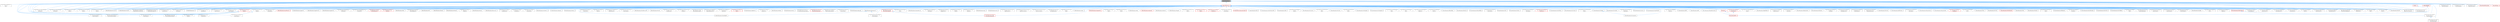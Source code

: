 digraph "MaterialValueType.h"
{
 // INTERACTIVE_SVG=YES
 // LATEX_PDF_SIZE
  bgcolor="transparent";
  edge [fontname=Helvetica,fontsize=10,labelfontname=Helvetica,labelfontsize=10];
  node [fontname=Helvetica,fontsize=10,shape=box,height=0.2,width=0.4];
  Node1 [id="Node000001",label="MaterialValueType.h",height=0.2,width=0.4,color="gray40", fillcolor="grey60", style="filled", fontcolor="black",tooltip=" "];
  Node1 -> Node2 [id="edge1_Node000001_Node000002",dir="back",color="steelblue1",style="solid",tooltip=" "];
  Node2 [id="Node000002",label="MaterialAttributeDefinition\lMap.h",height=0.2,width=0.4,color="grey40", fillcolor="white", style="filled",URL="$d9/d0d/MaterialAttributeDefinitionMap_8h.html",tooltip=" "];
  Node1 -> Node3 [id="edge2_Node000001_Node000003",dir="back",color="steelblue1",style="solid",tooltip=" "];
  Node3 [id="Node000003",label="MaterialExpression.h",height=0.2,width=0.4,color="red", fillcolor="#FFF0F0", style="filled",URL="$df/de6/MaterialExpression_8h.html",tooltip=" "];
  Node3 -> Node4 [id="edge3_Node000003_Node000004",dir="back",color="steelblue1",style="solid",tooltip=" "];
  Node4 [id="Node000004",label="EngineSharedPCH.h",height=0.2,width=0.4,color="red", fillcolor="#FFF0F0", style="filled",URL="$dc/dbb/EngineSharedPCH_8h.html",tooltip=" "];
  Node3 -> Node6 [id="edge4_Node000003_Node000006",dir="back",color="steelblue1",style="solid",tooltip=" "];
  Node6 [id="Node000006",label="Material.h",height=0.2,width=0.4,color="red", fillcolor="#FFF0F0", style="filled",URL="$df/d12/Material_8h.html",tooltip=" "];
  Node6 -> Node4 [id="edge5_Node000006_Node000004",dir="back",color="steelblue1",style="solid",tooltip=" "];
  Node3 -> Node47 [id="edge6_Node000003_Node000047",dir="back",color="steelblue1",style="solid",tooltip=" "];
  Node47 [id="Node000047",label="MaterialEditorInstanceConstant.h",height=0.2,width=0.4,color="red", fillcolor="#FFF0F0", style="filled",URL="$d8/d4b/MaterialEditorInstanceConstant_8h.html",tooltip=" "];
  Node3 -> Node49 [id="edge7_Node000003_Node000049",dir="back",color="steelblue1",style="solid",tooltip=" "];
  Node49 [id="Node000049",label="MaterialExpressionAbs.h",height=0.2,width=0.4,color="grey40", fillcolor="white", style="filled",URL="$d8/d80/MaterialExpressionAbs_8h.html",tooltip=" "];
  Node3 -> Node50 [id="edge8_Node000003_Node000050",dir="back",color="steelblue1",style="solid",tooltip=" "];
  Node50 [id="Node000050",label="MaterialExpressionActorPositionWS.h",height=0.2,width=0.4,color="grey40", fillcolor="white", style="filled",URL="$dd/d0b/MaterialExpressionActorPositionWS_8h.html",tooltip=" "];
  Node3 -> Node51 [id="edge9_Node000003_Node000051",dir="back",color="steelblue1",style="solid",tooltip=" "];
  Node51 [id="Node000051",label="MaterialExpressionAdd.h",height=0.2,width=0.4,color="grey40", fillcolor="white", style="filled",URL="$d3/d10/MaterialExpressionAdd_8h.html",tooltip=" "];
  Node3 -> Node52 [id="edge10_Node000003_Node000052",dir="back",color="steelblue1",style="solid",tooltip=" "];
  Node52 [id="Node000052",label="MaterialExpressionAppend\lVector.h",height=0.2,width=0.4,color="grey40", fillcolor="white", style="filled",URL="$de/d90/MaterialExpressionAppendVector_8h.html",tooltip=" "];
  Node3 -> Node53 [id="edge11_Node000003_Node000053",dir="back",color="steelblue1",style="solid",tooltip=" "];
  Node53 [id="Node000053",label="MaterialExpressionArccosine.h",height=0.2,width=0.4,color="grey40", fillcolor="white", style="filled",URL="$d5/ddd/MaterialExpressionArccosine_8h.html",tooltip=" "];
  Node3 -> Node54 [id="edge12_Node000003_Node000054",dir="back",color="steelblue1",style="solid",tooltip=" "];
  Node54 [id="Node000054",label="MaterialExpressionArccosine\lFast.h",height=0.2,width=0.4,color="grey40", fillcolor="white", style="filled",URL="$d2/d19/MaterialExpressionArccosineFast_8h.html",tooltip=" "];
  Node3 -> Node55 [id="edge13_Node000003_Node000055",dir="back",color="steelblue1",style="solid",tooltip=" "];
  Node55 [id="Node000055",label="MaterialExpressionArcsine.h",height=0.2,width=0.4,color="grey40", fillcolor="white", style="filled",URL="$dd/d5d/MaterialExpressionArcsine_8h.html",tooltip=" "];
  Node3 -> Node56 [id="edge14_Node000003_Node000056",dir="back",color="steelblue1",style="solid",tooltip=" "];
  Node56 [id="Node000056",label="MaterialExpressionArcsine\lFast.h",height=0.2,width=0.4,color="grey40", fillcolor="white", style="filled",URL="$d5/d50/MaterialExpressionArcsineFast_8h.html",tooltip=" "];
  Node3 -> Node57 [id="edge15_Node000003_Node000057",dir="back",color="steelblue1",style="solid",tooltip=" "];
  Node57 [id="Node000057",label="MaterialExpressionArctangent.h",height=0.2,width=0.4,color="grey40", fillcolor="white", style="filled",URL="$d7/d6f/MaterialExpressionArctangent_8h.html",tooltip=" "];
  Node3 -> Node58 [id="edge16_Node000003_Node000058",dir="back",color="steelblue1",style="solid",tooltip=" "];
  Node58 [id="Node000058",label="MaterialExpressionArctangent2.h",height=0.2,width=0.4,color="grey40", fillcolor="white", style="filled",URL="$df/da1/MaterialExpressionArctangent2_8h.html",tooltip=" "];
  Node3 -> Node59 [id="edge17_Node000003_Node000059",dir="back",color="steelblue1",style="solid",tooltip=" "];
  Node59 [id="Node000059",label="MaterialExpressionArctangent2\lFast.h",height=0.2,width=0.4,color="grey40", fillcolor="white", style="filled",URL="$d0/d42/MaterialExpressionArctangent2Fast_8h.html",tooltip=" "];
  Node3 -> Node60 [id="edge18_Node000003_Node000060",dir="back",color="steelblue1",style="solid",tooltip=" "];
  Node60 [id="Node000060",label="MaterialExpressionArctangent\lFast.h",height=0.2,width=0.4,color="grey40", fillcolor="white", style="filled",URL="$d2/d6f/MaterialExpressionArctangentFast_8h.html",tooltip=" "];
  Node3 -> Node61 [id="edge19_Node000003_Node000061",dir="back",color="steelblue1",style="solid",tooltip=" "];
  Node61 [id="Node000061",label="MaterialExpressionAtmospheric\lFogColor.h",height=0.2,width=0.4,color="grey40", fillcolor="white", style="filled",URL="$d3/da6/MaterialExpressionAtmosphericFogColor_8h.html",tooltip=" "];
  Node3 -> Node62 [id="edge20_Node000003_Node000062",dir="back",color="steelblue1",style="solid",tooltip=" "];
  Node62 [id="Node000062",label="MaterialExpressionBindless\lSwitch.h",height=0.2,width=0.4,color="grey40", fillcolor="white", style="filled",URL="$df/d26/MaterialExpressionBindlessSwitch_8h.html",tooltip=" "];
  Node3 -> Node63 [id="edge21_Node000003_Node000063",dir="back",color="steelblue1",style="solid",tooltip=" "];
  Node63 [id="Node000063",label="MaterialExpressionBlackBody.h",height=0.2,width=0.4,color="grey40", fillcolor="white", style="filled",URL="$d4/d5b/MaterialExpressionBlackBody_8h.html",tooltip=" "];
  Node3 -> Node64 [id="edge22_Node000003_Node000064",dir="back",color="steelblue1",style="solid",tooltip=" "];
  Node64 [id="Node000064",label="MaterialExpressionBlendMaterial\lAttributes.h",height=0.2,width=0.4,color="grey40", fillcolor="white", style="filled",URL="$de/d23/MaterialExpressionBlendMaterialAttributes_8h.html",tooltip=" "];
  Node3 -> Node65 [id="edge23_Node000003_Node000065",dir="back",color="steelblue1",style="solid",tooltip=" "];
  Node65 [id="Node000065",label="MaterialExpressionBounds.h",height=0.2,width=0.4,color="grey40", fillcolor="white", style="filled",URL="$da/d4d/MaterialExpressionBounds_8h.html",tooltip=" "];
  Node3 -> Node66 [id="edge24_Node000003_Node000066",dir="back",color="steelblue1",style="solid",tooltip=" "];
  Node66 [id="Node000066",label="MaterialExpressionBreakMaterial\lAttributes.h",height=0.2,width=0.4,color="grey40", fillcolor="white", style="filled",URL="$dd/d80/MaterialExpressionBreakMaterialAttributes_8h.html",tooltip=" "];
  Node3 -> Node67 [id="edge25_Node000003_Node000067",dir="back",color="steelblue1",style="solid",tooltip=" "];
  Node67 [id="Node000067",label="MaterialExpressionBumpOffset.h",height=0.2,width=0.4,color="grey40", fillcolor="white", style="filled",URL="$db/df8/MaterialExpressionBumpOffset_8h.html",tooltip=" "];
  Node3 -> Node68 [id="edge26_Node000003_Node000068",dir="back",color="steelblue1",style="solid",tooltip=" "];
  Node68 [id="Node000068",label="MaterialExpressionCamera\lPositionWS.h",height=0.2,width=0.4,color="grey40", fillcolor="white", style="filled",URL="$dc/d64/MaterialExpressionCameraPositionWS_8h.html",tooltip=" "];
  Node3 -> Node69 [id="edge27_Node000003_Node000069",dir="back",color="steelblue1",style="solid",tooltip=" "];
  Node69 [id="Node000069",label="MaterialExpressionCeil.h",height=0.2,width=0.4,color="grey40", fillcolor="white", style="filled",URL="$df/d52/MaterialExpressionCeil_8h.html",tooltip=" "];
  Node3 -> Node70 [id="edge28_Node000003_Node000070",dir="back",color="steelblue1",style="solid",tooltip=" "];
  Node70 [id="Node000070",label="MaterialExpressionClamp.h",height=0.2,width=0.4,color="grey40", fillcolor="white", style="filled",URL="$d7/d14/MaterialExpressionClamp_8h.html",tooltip=" "];
  Node3 -> Node71 [id="edge29_Node000003_Node000071",dir="back",color="steelblue1",style="solid",tooltip=" "];
  Node71 [id="Node000071",label="MaterialExpressionCollection\lParameter.h",height=0.2,width=0.4,color="grey40", fillcolor="white", style="filled",URL="$dd/dd4/MaterialExpressionCollectionParameter_8h.html",tooltip=" "];
  Node3 -> Node72 [id="edge30_Node000003_Node000072",dir="back",color="steelblue1",style="solid",tooltip=" "];
  Node72 [id="Node000072",label="MaterialExpressionCollection\lTransform.h",height=0.2,width=0.4,color="red", fillcolor="#FFF0F0", style="filled",URL="$d9/d3b/MaterialExpressionCollectionTransform_8h.html",tooltip=" "];
  Node3 -> Node74 [id="edge31_Node000003_Node000074",dir="back",color="steelblue1",style="solid",tooltip=" "];
  Node74 [id="Node000074",label="MaterialExpressionColorRamp.h",height=0.2,width=0.4,color="grey40", fillcolor="white", style="filled",URL="$d6/d5a/MaterialExpressionColorRamp_8h.html",tooltip=" "];
  Node3 -> Node75 [id="edge32_Node000003_Node000075",dir="back",color="steelblue1",style="solid",tooltip=" "];
  Node75 [id="Node000075",label="MaterialExpressionComment.h",height=0.2,width=0.4,color="grey40", fillcolor="white", style="filled",URL="$dc/d55/MaterialExpressionComment_8h.html",tooltip=" "];
  Node3 -> Node76 [id="edge33_Node000003_Node000076",dir="back",color="steelblue1",style="solid",tooltip=" "];
  Node76 [id="Node000076",label="MaterialExpressionComponent\lMask.h",height=0.2,width=0.4,color="grey40", fillcolor="white", style="filled",URL="$d6/d2a/MaterialExpressionComponentMask_8h.html",tooltip=" "];
  Node3 -> Node77 [id="edge34_Node000003_Node000077",dir="back",color="steelblue1",style="solid",tooltip=" "];
  Node77 [id="Node000077",label="MaterialExpressionComposite.h",height=0.2,width=0.4,color="grey40", fillcolor="white", style="filled",URL="$da/d01/MaterialExpressionComposite_8h.html",tooltip=" "];
  Node3 -> Node78 [id="edge35_Node000003_Node000078",dir="back",color="steelblue1",style="solid",tooltip=" "];
  Node78 [id="Node000078",label="MaterialExpressionConstant.h",height=0.2,width=0.4,color="grey40", fillcolor="white", style="filled",URL="$da/d22/MaterialExpressionConstant_8h.html",tooltip=" "];
  Node3 -> Node79 [id="edge36_Node000003_Node000079",dir="back",color="steelblue1",style="solid",tooltip=" "];
  Node79 [id="Node000079",label="MaterialExpressionConstant2\lVector.h",height=0.2,width=0.4,color="grey40", fillcolor="white", style="filled",URL="$d5/d22/MaterialExpressionConstant2Vector_8h.html",tooltip=" "];
  Node3 -> Node80 [id="edge37_Node000003_Node000080",dir="back",color="steelblue1",style="solid",tooltip=" "];
  Node80 [id="Node000080",label="MaterialExpressionConstant3\lVector.h",height=0.2,width=0.4,color="grey40", fillcolor="white", style="filled",URL="$dd/db7/MaterialExpressionConstant3Vector_8h.html",tooltip=" "];
  Node3 -> Node81 [id="edge38_Node000003_Node000081",dir="back",color="steelblue1",style="solid",tooltip=" "];
  Node81 [id="Node000081",label="MaterialExpressionConstant4\lVector.h",height=0.2,width=0.4,color="grey40", fillcolor="white", style="filled",URL="$d7/df1/MaterialExpressionConstant4Vector_8h.html",tooltip=" "];
  Node3 -> Node82 [id="edge39_Node000003_Node000082",dir="back",color="steelblue1",style="solid",tooltip=" "];
  Node82 [id="Node000082",label="MaterialExpressionConstant\lBiasScale.h",height=0.2,width=0.4,color="grey40", fillcolor="white", style="filled",URL="$da/dca/MaterialExpressionConstantBiasScale_8h.html",tooltip=" "];
  Node3 -> Node83 [id="edge40_Node000003_Node000083",dir="back",color="steelblue1",style="solid",tooltip=" "];
  Node83 [id="Node000083",label="MaterialExpressionConvert.h",height=0.2,width=0.4,color="grey40", fillcolor="white", style="filled",URL="$d9/dc6/MaterialExpressionConvert_8h.html",tooltip=" "];
  Node3 -> Node84 [id="edge41_Node000003_Node000084",dir="back",color="steelblue1",style="solid",tooltip=" "];
  Node84 [id="Node000084",label="MaterialExpressionCosine.h",height=0.2,width=0.4,color="grey40", fillcolor="white", style="filled",URL="$dc/d9a/MaterialExpressionCosine_8h.html",tooltip=" "];
  Node3 -> Node85 [id="edge42_Node000003_Node000085",dir="back",color="steelblue1",style="solid",tooltip=" "];
  Node85 [id="Node000085",label="MaterialExpressionCrossProduct.h",height=0.2,width=0.4,color="grey40", fillcolor="white", style="filled",URL="$d8/df1/MaterialExpressionCrossProduct_8h.html",tooltip=" "];
  Node3 -> Node86 [id="edge43_Node000003_Node000086",dir="back",color="steelblue1",style="solid",tooltip=" "];
  Node86 [id="Node000086",label="MaterialExpressionCustom.h",height=0.2,width=0.4,color="grey40", fillcolor="white", style="filled",URL="$df/d2d/MaterialExpressionCustom_8h.html",tooltip=" "];
  Node3 -> Node87 [id="edge44_Node000003_Node000087",dir="back",color="steelblue1",style="solid",tooltip=" "];
  Node87 [id="Node000087",label="MaterialExpressionCustom\lOutput.h",height=0.2,width=0.4,color="red", fillcolor="#FFF0F0", style="filled",URL="$d5/df4/MaterialExpressionCustomOutput_8h.html",tooltip=" "];
  Node87 -> Node89 [id="edge45_Node000087_Node000089",dir="back",color="steelblue1",style="solid",tooltip=" "];
  Node89 [id="Node000089",label="MaterialExpressionBentNormal\lCustomOutput.h",height=0.2,width=0.4,color="grey40", fillcolor="white", style="filled",URL="$df/d1f/MaterialExpressionBentNormalCustomOutput_8h.html",tooltip=" "];
  Node87 -> Node90 [id="edge46_Node000087_Node000090",dir="back",color="steelblue1",style="solid",tooltip=" "];
  Node90 [id="Node000090",label="MaterialExpressionClearCoat\lNormalCustomOutput.h",height=0.2,width=0.4,color="grey40", fillcolor="white", style="filled",URL="$d6/d86/MaterialExpressionClearCoatNormalCustomOutput_8h.html",tooltip=" "];
  Node87 -> Node92 [id="edge47_Node000087_Node000092",dir="back",color="steelblue1",style="solid",tooltip=" "];
  Node92 [id="Node000092",label="MaterialExpressionLandscape\lGrassOutput.h",height=0.2,width=0.4,color="grey40", fillcolor="white", style="filled",URL="$d5/d31/MaterialExpressionLandscapeGrassOutput_8h.html",tooltip=" "];
  Node87 -> Node93 [id="edge48_Node000087_Node000093",dir="back",color="steelblue1",style="solid",tooltip=" "];
  Node93 [id="Node000093",label="MaterialExpressionLandscape\lPhysicalMaterialOutput.h",height=0.2,width=0.4,color="grey40", fillcolor="white", style="filled",URL="$d6/de1/MaterialExpressionLandscapePhysicalMaterialOutput_8h.html",tooltip=" "];
  Node87 -> Node99 [id="edge49_Node000087_Node000099",dir="back",color="steelblue1",style="solid",tooltip=" "];
  Node99 [id="Node000099",label="MaterialExpressionTangent\lOutput.h",height=0.2,width=0.4,color="grey40", fillcolor="white", style="filled",URL="$d2/d73/MaterialExpressionTangentOutput_8h.html",tooltip=" "];
  Node87 -> Node101 [id="edge50_Node000087_Node000101",dir="back",color="steelblue1",style="solid",tooltip=" "];
  Node101 [id="Node000101",label="MaterialExpressionVertex\lInterpolator.h",height=0.2,width=0.4,color="grey40", fillcolor="white", style="filled",URL="$d4/dde/MaterialExpressionVertexInterpolator_8h.html",tooltip=" "];
  Node3 -> Node103 [id="edge51_Node000003_Node000103",dir="back",color="steelblue1",style="solid",tooltip=" "];
  Node103 [id="Node000103",label="MaterialExpressionDBuffer\lTexture.h",height=0.2,width=0.4,color="grey40", fillcolor="white", style="filled",URL="$df/dba/MaterialExpressionDBufferTexture_8h.html",tooltip=" "];
  Node3 -> Node104 [id="edge52_Node000003_Node000104",dir="back",color="steelblue1",style="solid",tooltip=" "];
  Node104 [id="Node000104",label="MaterialExpressionDDX.h",height=0.2,width=0.4,color="grey40", fillcolor="white", style="filled",URL="$d8/d09/MaterialExpressionDDX_8h.html",tooltip=" "];
  Node3 -> Node105 [id="edge53_Node000003_Node000105",dir="back",color="steelblue1",style="solid",tooltip=" "];
  Node105 [id="Node000105",label="MaterialExpressionDDY.h",height=0.2,width=0.4,color="grey40", fillcolor="white", style="filled",URL="$d5/de9/MaterialExpressionDDY_8h.html",tooltip=" "];
  Node3 -> Node106 [id="edge54_Node000003_Node000106",dir="back",color="steelblue1",style="solid",tooltip=" "];
  Node106 [id="Node000106",label="MaterialExpressionDataDriven\lShaderPlatformInfoSwitch.h",height=0.2,width=0.4,color="grey40", fillcolor="white", style="filled",URL="$dd/d74/MaterialExpressionDataDrivenShaderPlatformInfoSwitch_8h.html",tooltip=" "];
  Node3 -> Node107 [id="edge55_Node000003_Node000107",dir="back",color="steelblue1",style="solid",tooltip=" "];
  Node107 [id="Node000107",label="MaterialExpressionDecalDerivative.h",height=0.2,width=0.4,color="grey40", fillcolor="white", style="filled",URL="$d4/d73/MaterialExpressionDecalDerivative_8h.html",tooltip=" "];
  Node3 -> Node108 [id="edge56_Node000003_Node000108",dir="back",color="steelblue1",style="solid",tooltip=" "];
  Node108 [id="Node000108",label="MaterialExpressionDecalMipmap\lLevel.h",height=0.2,width=0.4,color="grey40", fillcolor="white", style="filled",URL="$d7/d88/MaterialExpressionDecalMipmapLevel_8h.html",tooltip=" "];
  Node3 -> Node109 [id="edge57_Node000003_Node000109",dir="back",color="steelblue1",style="solid",tooltip=" "];
  Node109 [id="Node000109",label="MaterialExpressionDepthFade.h",height=0.2,width=0.4,color="grey40", fillcolor="white", style="filled",URL="$db/d1d/MaterialExpressionDepthFade_8h.html",tooltip=" "];
  Node3 -> Node110 [id="edge58_Node000003_Node000110",dir="back",color="steelblue1",style="solid",tooltip=" "];
  Node110 [id="Node000110",label="MaterialExpressionDepthOf\lFieldFunction.h",height=0.2,width=0.4,color="grey40", fillcolor="white", style="filled",URL="$d9/dda/MaterialExpressionDepthOfFieldFunction_8h.html",tooltip=" "];
  Node3 -> Node111 [id="edge59_Node000003_Node000111",dir="back",color="steelblue1",style="solid",tooltip=" "];
  Node111 [id="Node000111",label="MaterialExpressionDerive\lNormalZ.h",height=0.2,width=0.4,color="grey40", fillcolor="white", style="filled",URL="$d9/dae/MaterialExpressionDeriveNormalZ_8h.html",tooltip=" "];
  Node3 -> Node112 [id="edge60_Node000003_Node000112",dir="back",color="steelblue1",style="solid",tooltip=" "];
  Node112 [id="Node000112",label="MaterialExpressionDesaturation.h",height=0.2,width=0.4,color="grey40", fillcolor="white", style="filled",URL="$d8/d2a/MaterialExpressionDesaturation_8h.html",tooltip=" "];
  Node3 -> Node113 [id="edge61_Node000003_Node000113",dir="back",color="steelblue1",style="solid",tooltip=" "];
  Node113 [id="Node000113",label="MaterialExpressionDistance.h",height=0.2,width=0.4,color="grey40", fillcolor="white", style="filled",URL="$d6/d9a/MaterialExpressionDistance_8h.html",tooltip=" "];
  Node3 -> Node114 [id="edge62_Node000003_Node000114",dir="back",color="steelblue1",style="solid",tooltip=" "];
  Node114 [id="Node000114",label="MaterialExpressionDistance\lCullFade.h",height=0.2,width=0.4,color="grey40", fillcolor="white", style="filled",URL="$df/d5c/MaterialExpressionDistanceCullFade_8h.html",tooltip=" "];
  Node3 -> Node115 [id="edge63_Node000003_Node000115",dir="back",color="steelblue1",style="solid",tooltip=" "];
  Node115 [id="Node000115",label="MaterialExpressionDistance\lFieldApproxAO.h",height=0.2,width=0.4,color="grey40", fillcolor="white", style="filled",URL="$dd/d03/MaterialExpressionDistanceFieldApproxAO_8h.html",tooltip=" "];
  Node3 -> Node116 [id="edge64_Node000003_Node000116",dir="back",color="steelblue1",style="solid",tooltip=" "];
  Node116 [id="Node000116",label="MaterialExpressionDistance\lFieldGradient.h",height=0.2,width=0.4,color="grey40", fillcolor="white", style="filled",URL="$d8/dd1/MaterialExpressionDistanceFieldGradient_8h.html",tooltip=" "];
  Node3 -> Node117 [id="edge65_Node000003_Node000117",dir="back",color="steelblue1",style="solid",tooltip=" "];
  Node117 [id="Node000117",label="MaterialExpressionDistance\lFieldsRenderingSwitch.h",height=0.2,width=0.4,color="grey40", fillcolor="white", style="filled",URL="$d3/da2/MaterialExpressionDistanceFieldsRenderingSwitch_8h.html",tooltip=" "];
  Node3 -> Node118 [id="edge66_Node000003_Node000118",dir="back",color="steelblue1",style="solid",tooltip=" "];
  Node118 [id="Node000118",label="MaterialExpressionDistance\lToNearestSurface.h",height=0.2,width=0.4,color="grey40", fillcolor="white", style="filled",URL="$d8/dc0/MaterialExpressionDistanceToNearestSurface_8h.html",tooltip=" "];
  Node3 -> Node119 [id="edge67_Node000003_Node000119",dir="back",color="steelblue1",style="solid",tooltip=" "];
  Node119 [id="Node000119",label="MaterialExpressionDivide.h",height=0.2,width=0.4,color="grey40", fillcolor="white", style="filled",URL="$d5/d34/MaterialExpressionDivide_8h.html",tooltip=" "];
  Node3 -> Node120 [id="edge68_Node000003_Node000120",dir="back",color="steelblue1",style="solid",tooltip=" "];
  Node120 [id="Node000120",label="MaterialExpressionDotProduct.h",height=0.2,width=0.4,color="grey40", fillcolor="white", style="filled",URL="$df/d09/MaterialExpressionDotProduct_8h.html",tooltip=" "];
  Node3 -> Node121 [id="edge69_Node000003_Node000121",dir="back",color="steelblue1",style="solid",tooltip=" "];
  Node121 [id="Node000121",label="MaterialExpressionDynamic\lParameter.h",height=0.2,width=0.4,color="grey40", fillcolor="white", style="filled",URL="$dd/d63/MaterialExpressionDynamicParameter_8h.html",tooltip=" "];
  Node3 -> Node122 [id="edge70_Node000003_Node000122",dir="back",color="steelblue1",style="solid",tooltip=" "];
  Node122 [id="Node000122",label="MaterialExpressionExponential.h",height=0.2,width=0.4,color="grey40", fillcolor="white", style="filled",URL="$dd/d4f/MaterialExpressionExponential_8h.html",tooltip=" "];
  Node3 -> Node123 [id="edge71_Node000003_Node000123",dir="back",color="steelblue1",style="solid",tooltip=" "];
  Node123 [id="Node000123",label="MaterialExpressionExponential2.h",height=0.2,width=0.4,color="grey40", fillcolor="white", style="filled",URL="$dd/dac/MaterialExpressionExponential2_8h.html",tooltip=" "];
  Node3 -> Node124 [id="edge72_Node000003_Node000124",dir="back",color="steelblue1",style="solid",tooltip=" "];
  Node124 [id="Node000124",label="MaterialExpressionExternal\lCodeBase.h",height=0.2,width=0.4,color="red", fillcolor="#FFF0F0", style="filled",URL="$d9/dbb/MaterialExpressionExternalCodeBase_8h.html",tooltip=" "];
  Node3 -> Node164 [id="edge73_Node000003_Node000164",dir="back",color="steelblue1",style="solid",tooltip=" "];
  Node164 [id="Node000164",label="MaterialExpressionFeature\lLevelSwitch.h",height=0.2,width=0.4,color="grey40", fillcolor="white", style="filled",URL="$d2/d06/MaterialExpressionFeatureLevelSwitch_8h.html",tooltip=" "];
  Node3 -> Node165 [id="edge74_Node000003_Node000165",dir="back",color="steelblue1",style="solid",tooltip=" "];
  Node165 [id="Node000165",label="MaterialExpressionFloatTo\lUInt.h",height=0.2,width=0.4,color="grey40", fillcolor="white", style="filled",URL="$dd/ddd/MaterialExpressionFloatToUInt_8h.html",tooltip=" "];
  Node3 -> Node166 [id="edge75_Node000003_Node000166",dir="back",color="steelblue1",style="solid",tooltip=" "];
  Node166 [id="Node000166",label="MaterialExpressionFloor.h",height=0.2,width=0.4,color="grey40", fillcolor="white", style="filled",URL="$d5/dea/MaterialExpressionFloor_8h.html",tooltip=" "];
  Node3 -> Node167 [id="edge76_Node000003_Node000167",dir="back",color="steelblue1",style="solid",tooltip=" "];
  Node167 [id="Node000167",label="MaterialExpressionFmod.h",height=0.2,width=0.4,color="grey40", fillcolor="white", style="filled",URL="$d9/d24/MaterialExpressionFmod_8h.html",tooltip=" "];
  Node3 -> Node168 [id="edge77_Node000003_Node000168",dir="back",color="steelblue1",style="solid",tooltip=" "];
  Node168 [id="Node000168",label="MaterialExpressionFontSample.h",height=0.2,width=0.4,color="red", fillcolor="#FFF0F0", style="filled",URL="$d5/d0e/MaterialExpressionFontSample_8h.html",tooltip=" "];
  Node3 -> Node170 [id="edge78_Node000003_Node000170",dir="back",color="steelblue1",style="solid",tooltip=" "];
  Node170 [id="Node000170",label="MaterialExpressionFrac.h",height=0.2,width=0.4,color="grey40", fillcolor="white", style="filled",URL="$d4/d56/MaterialExpressionFrac_8h.html",tooltip=" "];
  Node3 -> Node171 [id="edge79_Node000003_Node000171",dir="back",color="steelblue1",style="solid",tooltip=" "];
  Node171 [id="Node000171",label="MaterialExpressionFresnel.h",height=0.2,width=0.4,color="grey40", fillcolor="white", style="filled",URL="$dc/da8/MaterialExpressionFresnel_8h.html",tooltip=" "];
  Node3 -> Node172 [id="edge80_Node000003_Node000172",dir="back",color="steelblue1",style="solid",tooltip=" "];
  Node172 [id="Node000172",label="MaterialExpressionFunction\lInput.h",height=0.2,width=0.4,color="grey40", fillcolor="white", style="filled",URL="$d2/df9/MaterialExpressionFunctionInput_8h.html",tooltip=" "];
  Node3 -> Node173 [id="edge81_Node000003_Node000173",dir="back",color="steelblue1",style="solid",tooltip=" "];
  Node173 [id="Node000173",label="MaterialExpressionFunction\lOutput.h",height=0.2,width=0.4,color="grey40", fillcolor="white", style="filled",URL="$d5/dad/MaterialExpressionFunctionOutput_8h.html",tooltip=" "];
  Node173 -> Node174 [id="edge82_Node000173_Node000174",dir="back",color="steelblue1",style="solid",tooltip=" "];
  Node174 [id="Node000174",label="MaterialExpressionMaterial\lLayerOutput.h",height=0.2,width=0.4,color="grey40", fillcolor="white", style="filled",URL="$db/da4/MaterialExpressionMaterialLayerOutput_8h.html",tooltip=" "];
  Node3 -> Node175 [id="edge83_Node000003_Node000175",dir="back",color="steelblue1",style="solid",tooltip=" "];
  Node175 [id="Node000175",label="MaterialExpressionGIReplace.h",height=0.2,width=0.4,color="grey40", fillcolor="white", style="filled",URL="$d9/d2c/MaterialExpressionGIReplace_8h.html",tooltip=" "];
  Node3 -> Node176 [id="edge84_Node000003_Node000176",dir="back",color="steelblue1",style="solid",tooltip=" "];
  Node176 [id="Node000176",label="MaterialExpressionGeneric\lConstant.h",height=0.2,width=0.4,color="grey40", fillcolor="white", style="filled",URL="$d6/dae/MaterialExpressionGenericConstant_8h.html",tooltip=" "];
  Node3 -> Node177 [id="edge85_Node000003_Node000177",dir="back",color="steelblue1",style="solid",tooltip=" "];
  Node177 [id="Node000177",label="MaterialExpressionGetMaterial\lAttributes.h",height=0.2,width=0.4,color="grey40", fillcolor="white", style="filled",URL="$db/d31/MaterialExpressionGetMaterialAttributes_8h.html",tooltip=" "];
  Node3 -> Node178 [id="edge86_Node000003_Node000178",dir="back",color="steelblue1",style="solid",tooltip=" "];
  Node178 [id="Node000178",label="MaterialExpressionHairAttributes.h",height=0.2,width=0.4,color="grey40", fillcolor="white", style="filled",URL="$d7/dce/MaterialExpressionHairAttributes_8h.html",tooltip=" "];
  Node3 -> Node179 [id="edge87_Node000003_Node000179",dir="back",color="steelblue1",style="solid",tooltip=" "];
  Node179 [id="Node000179",label="MaterialExpressionHairColor.h",height=0.2,width=0.4,color="grey40", fillcolor="white", style="filled",URL="$db/d9f/MaterialExpressionHairColor_8h.html",tooltip=" "];
  Node3 -> Node180 [id="edge88_Node000003_Node000180",dir="back",color="steelblue1",style="solid",tooltip=" "];
  Node180 [id="Node000180",label="MaterialExpressionHsvToRgb.h",height=0.2,width=0.4,color="grey40", fillcolor="white", style="filled",URL="$dd/d96/MaterialExpressionHsvToRgb_8h.html",tooltip=" "];
  Node3 -> Node181 [id="edge89_Node000003_Node000181",dir="back",color="steelblue1",style="solid",tooltip=" "];
  Node181 [id="Node000181",label="MaterialExpressionIf.h",height=0.2,width=0.4,color="grey40", fillcolor="white", style="filled",URL="$d4/db3/MaterialExpressionIf_8h.html",tooltip=" "];
  Node3 -> Node182 [id="edge90_Node000003_Node000182",dir="back",color="steelblue1",style="solid",tooltip=" "];
  Node182 [id="Node000182",label="MaterialExpressionIfThen\lElse.h",height=0.2,width=0.4,color="grey40", fillcolor="white", style="filled",URL="$dd/d7c/MaterialExpressionIfThenElse_8h.html",tooltip=" "];
  Node3 -> Node183 [id="edge91_Node000003_Node000183",dir="back",color="steelblue1",style="solid",tooltip=" "];
  Node183 [id="Node000183",label="MaterialExpressionInverse\lLinearInterpolate.h",height=0.2,width=0.4,color="grey40", fillcolor="white", style="filled",URL="$d4/d88/MaterialExpressionInverseLinearInterpolate_8h.html",tooltip=" "];
  Node3 -> Node184 [id="edge92_Node000003_Node000184",dir="back",color="steelblue1",style="solid",tooltip=" "];
  Node184 [id="Node000184",label="MaterialExpressionLandscape\lLayerBlend.h",height=0.2,width=0.4,color="grey40", fillcolor="white", style="filled",URL="$d0/da6/MaterialExpressionLandscapeLayerBlend_8h.html",tooltip=" "];
  Node3 -> Node185 [id="edge93_Node000003_Node000185",dir="back",color="steelblue1",style="solid",tooltip=" "];
  Node185 [id="Node000185",label="MaterialExpressionLandscape\lLayerCoords.h",height=0.2,width=0.4,color="grey40", fillcolor="white", style="filled",URL="$de/d67/MaterialExpressionLandscapeLayerCoords_8h.html",tooltip=" "];
  Node3 -> Node186 [id="edge94_Node000003_Node000186",dir="back",color="steelblue1",style="solid",tooltip=" "];
  Node186 [id="Node000186",label="MaterialExpressionLandscape\lLayerSample.h",height=0.2,width=0.4,color="grey40", fillcolor="white", style="filled",URL="$dd/d19/MaterialExpressionLandscapeLayerSample_8h.html",tooltip=" "];
  Node3 -> Node187 [id="edge95_Node000003_Node000187",dir="back",color="steelblue1",style="solid",tooltip=" "];
  Node187 [id="Node000187",label="MaterialExpressionLandscape\lLayerSwitch.h",height=0.2,width=0.4,color="grey40", fillcolor="white", style="filled",URL="$d4/d29/MaterialExpressionLandscapeLayerSwitch_8h.html",tooltip=" "];
  Node3 -> Node188 [id="edge96_Node000003_Node000188",dir="back",color="steelblue1",style="solid",tooltip=" "];
  Node188 [id="Node000188",label="MaterialExpressionLandscape\lLayerWeight.h",height=0.2,width=0.4,color="grey40", fillcolor="white", style="filled",URL="$dd/d93/MaterialExpressionLandscapeLayerWeight_8h.html",tooltip=" "];
  Node3 -> Node189 [id="edge97_Node000003_Node000189",dir="back",color="steelblue1",style="solid",tooltip=" "];
  Node189 [id="Node000189",label="MaterialExpressionLandscape\lVisibilityMask.h",height=0.2,width=0.4,color="grey40", fillcolor="white", style="filled",URL="$d5/dec/MaterialExpressionLandscapeVisibilityMask_8h.html",tooltip=" "];
  Node3 -> Node190 [id="edge98_Node000003_Node000190",dir="back",color="steelblue1",style="solid",tooltip=" "];
  Node190 [id="Node000190",label="MaterialExpressionLength.h",height=0.2,width=0.4,color="grey40", fillcolor="white", style="filled",URL="$de/d6f/MaterialExpressionLength_8h.html",tooltip=" "];
  Node3 -> Node191 [id="edge99_Node000003_Node000191",dir="back",color="steelblue1",style="solid",tooltip=" "];
  Node191 [id="Node000191",label="MaterialExpressionLightmap\lUVs.h",height=0.2,width=0.4,color="grey40", fillcolor="white", style="filled",URL="$d0/de2/MaterialExpressionLightmapUVs_8h.html",tooltip=" "];
  Node3 -> Node192 [id="edge100_Node000003_Node000192",dir="back",color="steelblue1",style="solid",tooltip=" "];
  Node192 [id="Node000192",label="MaterialExpressionLightmass\lReplace.h",height=0.2,width=0.4,color="grey40", fillcolor="white", style="filled",URL="$d1/dd9/MaterialExpressionLightmassReplace_8h.html",tooltip=" "];
  Node3 -> Node193 [id="edge101_Node000003_Node000193",dir="back",color="steelblue1",style="solid",tooltip=" "];
  Node193 [id="Node000193",label="MaterialExpressionLinear\lInterpolate.h",height=0.2,width=0.4,color="grey40", fillcolor="white", style="filled",URL="$de/da2/MaterialExpressionLinearInterpolate_8h.html",tooltip=" "];
  Node3 -> Node194 [id="edge102_Node000003_Node000194",dir="back",color="steelblue1",style="solid",tooltip=" "];
  Node194 [id="Node000194",label="MaterialExpressionLocalPosition.h",height=0.2,width=0.4,color="red", fillcolor="#FFF0F0", style="filled",URL="$d2/d56/MaterialExpressionLocalPosition_8h.html",tooltip=" "];
  Node3 -> Node195 [id="edge103_Node000003_Node000195",dir="back",color="steelblue1",style="solid",tooltip=" "];
  Node195 [id="Node000195",label="MaterialExpressionLogarithm.h",height=0.2,width=0.4,color="grey40", fillcolor="white", style="filled",URL="$dd/d7f/MaterialExpressionLogarithm_8h.html",tooltip=" "];
  Node3 -> Node196 [id="edge104_Node000003_Node000196",dir="back",color="steelblue1",style="solid",tooltip=" "];
  Node196 [id="Node000196",label="MaterialExpressionLogarithm10.h",height=0.2,width=0.4,color="grey40", fillcolor="white", style="filled",URL="$dd/dcc/MaterialExpressionLogarithm10_8h.html",tooltip=" "];
  Node3 -> Node197 [id="edge105_Node000003_Node000197",dir="back",color="steelblue1",style="solid",tooltip=" "];
  Node197 [id="Node000197",label="MaterialExpressionLogarithm2.h",height=0.2,width=0.4,color="grey40", fillcolor="white", style="filled",URL="$d3/d9a/MaterialExpressionLogarithm2_8h.html",tooltip=" "];
  Node3 -> Node198 [id="edge106_Node000003_Node000198",dir="back",color="steelblue1",style="solid",tooltip=" "];
  Node198 [id="Node000198",label="MaterialExpressionMakeMaterial\lAttributes.h",height=0.2,width=0.4,color="grey40", fillcolor="white", style="filled",URL="$d4/d40/MaterialExpressionMakeMaterialAttributes_8h.html",tooltip=" "];
  Node3 -> Node199 [id="edge107_Node000003_Node000199",dir="back",color="steelblue1",style="solid",tooltip=" "];
  Node199 [id="Node000199",label="MaterialExpressionMapARPassthrough\lCameraUV.h",height=0.2,width=0.4,color="grey40", fillcolor="white", style="filled",URL="$d6/dfc/MaterialExpressionMapARPassthroughCameraUV_8h.html",tooltip=" "];
  Node3 -> Node200 [id="edge108_Node000003_Node000200",dir="back",color="steelblue1",style="solid",tooltip=" "];
  Node200 [id="Node000200",label="MaterialExpressionMaterial\lAttributeLayers.h",height=0.2,width=0.4,color="red", fillcolor="#FFF0F0", style="filled",URL="$d1/db5/MaterialExpressionMaterialAttributeLayers_8h.html",tooltip=" "];
  Node3 -> Node201 [id="edge109_Node000003_Node000201",dir="back",color="steelblue1",style="solid",tooltip=" "];
  Node201 [id="Node000201",label="MaterialExpressionMaterial\lFunctionCall.h",height=0.2,width=0.4,color="red", fillcolor="#FFF0F0", style="filled",URL="$d2/d5e/MaterialExpressionMaterialFunctionCall_8h.html",tooltip=" "];
  Node201 -> Node4 [id="edge110_Node000201_Node000004",dir="back",color="steelblue1",style="solid",tooltip=" "];
  Node3 -> Node411 [id="edge111_Node000003_Node000411",dir="back",color="steelblue1",style="solid",tooltip=" "];
  Node411 [id="Node000411",label="MaterialExpressionMaterial\lProxyReplace.h",height=0.2,width=0.4,color="grey40", fillcolor="white", style="filled",URL="$dc/d09/MaterialExpressionMaterialProxyReplace_8h.html",tooltip=" "];
  Node3 -> Node412 [id="edge112_Node000003_Node000412",dir="back",color="steelblue1",style="solid",tooltip=" "];
  Node412 [id="Node000412",label="MaterialExpressionMaterial\lSample.h",height=0.2,width=0.4,color="red", fillcolor="#FFF0F0", style="filled",URL="$d5/dba/MaterialExpressionMaterialSample_8h.html",tooltip=" "];
  Node3 -> Node413 [id="edge113_Node000003_Node000413",dir="back",color="steelblue1",style="solid",tooltip=" "];
  Node413 [id="Node000413",label="MaterialExpressionMax.h",height=0.2,width=0.4,color="grey40", fillcolor="white", style="filled",URL="$d7/dab/MaterialExpressionMax_8h.html",tooltip=" "];
  Node3 -> Node414 [id="edge114_Node000003_Node000414",dir="back",color="steelblue1",style="solid",tooltip=" "];
  Node414 [id="Node000414",label="MaterialExpressionMeshPaint\lTextureReplace.h",height=0.2,width=0.4,color="grey40", fillcolor="white", style="filled",URL="$db/d13/MaterialExpressionMeshPaintTextureReplace_8h.html",tooltip=" "];
  Node3 -> Node415 [id="edge115_Node000003_Node000415",dir="back",color="steelblue1",style="solid",tooltip=" "];
  Node415 [id="Node000415",label="MaterialExpressionMin.h",height=0.2,width=0.4,color="grey40", fillcolor="white", style="filled",URL="$d8/d5f/MaterialExpressionMin_8h.html",tooltip=" "];
  Node3 -> Node416 [id="edge116_Node000003_Node000416",dir="back",color="steelblue1",style="solid",tooltip=" "];
  Node416 [id="Node000416",label="MaterialExpressionModulo.h",height=0.2,width=0.4,color="grey40", fillcolor="white", style="filled",URL="$de/de8/MaterialExpressionModulo_8h.html",tooltip=" "];
  Node3 -> Node417 [id="edge117_Node000003_Node000417",dir="back",color="steelblue1",style="solid",tooltip=" "];
  Node417 [id="Node000417",label="MaterialExpressionMultiply.h",height=0.2,width=0.4,color="grey40", fillcolor="white", style="filled",URL="$d5/d92/MaterialExpressionMultiply_8h.html",tooltip=" "];
  Node3 -> Node418 [id="edge118_Node000003_Node000418",dir="back",color="steelblue1",style="solid",tooltip=" "];
  Node418 [id="Node000418",label="MaterialExpressionNanite\lReplace.h",height=0.2,width=0.4,color="grey40", fillcolor="white", style="filled",URL="$dd/d5a/MaterialExpressionNaniteReplace_8h.html",tooltip=" "];
  Node3 -> Node419 [id="edge119_Node000003_Node000419",dir="back",color="steelblue1",style="solid",tooltip=" "];
  Node419 [id="Node000419",label="MaterialExpressionNoise.h",height=0.2,width=0.4,color="grey40", fillcolor="white", style="filled",URL="$db/d4a/MaterialExpressionNoise_8h.html",tooltip=" "];
  Node3 -> Node420 [id="edge120_Node000003_Node000420",dir="back",color="steelblue1",style="solid",tooltip=" "];
  Node420 [id="Node000420",label="MaterialExpressionNormalize.h",height=0.2,width=0.4,color="grey40", fillcolor="white", style="filled",URL="$da/d1a/MaterialExpressionNormalize_8h.html",tooltip=" "];
  Node3 -> Node421 [id="edge121_Node000003_Node000421",dir="back",color="steelblue1",style="solid",tooltip=" "];
  Node421 [id="Node000421",label="MaterialExpressionObject\lLocalBounds.h",height=0.2,width=0.4,color="grey40", fillcolor="white", style="filled",URL="$de/d8b/MaterialExpressionObjectLocalBounds_8h.html",tooltip=" "];
  Node3 -> Node422 [id="edge122_Node000003_Node000422",dir="back",color="steelblue1",style="solid",tooltip=" "];
  Node422 [id="Node000422",label="MaterialExpressionObject\lOrientation.h",height=0.2,width=0.4,color="grey40", fillcolor="white", style="filled",URL="$d0/d81/MaterialExpressionObjectOrientation_8h.html",tooltip=" "];
  Node3 -> Node423 [id="edge123_Node000003_Node000423",dir="back",color="steelblue1",style="solid",tooltip=" "];
  Node423 [id="Node000423",label="MaterialExpressionObject\lPositionWS.h",height=0.2,width=0.4,color="grey40", fillcolor="white", style="filled",URL="$d2/d49/MaterialExpressionObjectPositionWS_8h.html",tooltip=" "];
  Node3 -> Node424 [id="edge124_Node000003_Node000424",dir="back",color="steelblue1",style="solid",tooltip=" "];
  Node424 [id="Node000424",label="MaterialExpressionOneMinus.h",height=0.2,width=0.4,color="grey40", fillcolor="white", style="filled",URL="$de/d93/MaterialExpressionOneMinus_8h.html",tooltip=" "];
  Node3 -> Node425 [id="edge125_Node000003_Node000425",dir="back",color="steelblue1",style="solid",tooltip=" "];
  Node425 [id="Node000425",label="MaterialExpressionOperator.h",height=0.2,width=0.4,color="grey40", fillcolor="white", style="filled",URL="$d1/d98/MaterialExpressionOperator_8h.html",tooltip=" "];
  Node3 -> Node426 [id="edge126_Node000003_Node000426",dir="back",color="steelblue1",style="solid",tooltip=" "];
  Node426 [id="Node000426",label="MaterialExpressionPanner.h",height=0.2,width=0.4,color="grey40", fillcolor="white", style="filled",URL="$d4/de1/MaterialExpressionPanner_8h.html",tooltip=" "];
  Node3 -> Node427 [id="edge127_Node000003_Node000427",dir="back",color="steelblue1",style="solid",tooltip=" "];
  Node427 [id="Node000427",label="MaterialExpressionParameter.h",height=0.2,width=0.4,color="red", fillcolor="#FFF0F0", style="filled",URL="$d9/d9a/MaterialExpressionParameter_8h.html",tooltip=" "];
  Node427 -> Node442 [id="edge128_Node000427_Node000442",dir="back",color="steelblue1",style="solid",tooltip=" "];
  Node442 [id="Node000442",label="MaterialExpressionStatic\lBoolParameter.h",height=0.2,width=0.4,color="grey40", fillcolor="white", style="filled",URL="$de/d65/MaterialExpressionStaticBoolParameter_8h.html",tooltip=" "];
  Node442 -> Node443 [id="edge129_Node000442_Node000443",dir="back",color="steelblue1",style="solid",tooltip=" "];
  Node443 [id="Node000443",label="MaterialExpressionStatic\lSwitchParameter.h",height=0.2,width=0.4,color="grey40", fillcolor="white", style="filled",URL="$dc/d3e/MaterialExpressionStaticSwitchParameter_8h.html",tooltip=" "];
  Node3 -> Node447 [id="edge130_Node000003_Node000447",dir="back",color="steelblue1",style="solid",tooltip=" "];
  Node447 [id="Node000447",label="MaterialExpressionParticle\lPositionWS.h",height=0.2,width=0.4,color="grey40", fillcolor="white", style="filled",URL="$de/d2a/MaterialExpressionParticlePositionWS_8h.html",tooltip=" "];
  Node3 -> Node448 [id="edge131_Node000003_Node000448",dir="back",color="steelblue1",style="solid",tooltip=" "];
  Node448 [id="Node000448",label="MaterialExpressionParticle\lRadius.h",height=0.2,width=0.4,color="grey40", fillcolor="white", style="filled",URL="$dd/de3/MaterialExpressionParticleRadius_8h.html",tooltip=" "];
  Node3 -> Node449 [id="edge132_Node000003_Node000449",dir="back",color="steelblue1",style="solid",tooltip=" "];
  Node449 [id="Node000449",label="MaterialExpressionPathTracing\lBufferTexture.h",height=0.2,width=0.4,color="grey40", fillcolor="white", style="filled",URL="$d5/d97/MaterialExpressionPathTracingBufferTexture_8h.html",tooltip=" "];
  Node3 -> Node450 [id="edge133_Node000003_Node000450",dir="back",color="steelblue1",style="solid",tooltip=" "];
  Node450 [id="Node000450",label="MaterialExpressionPathTracing\lQualitySwitch.h",height=0.2,width=0.4,color="grey40", fillcolor="white", style="filled",URL="$d2/d02/MaterialExpressionPathTracingQualitySwitch_8h.html",tooltip=" "];
  Node3 -> Node451 [id="edge134_Node000003_Node000451",dir="back",color="steelblue1",style="solid",tooltip=" "];
  Node451 [id="Node000451",label="MaterialExpressionPathTracing\lRayTypeSwitch.h",height=0.2,width=0.4,color="grey40", fillcolor="white", style="filled",URL="$de/d0b/MaterialExpressionPathTracingRayTypeSwitch_8h.html",tooltip=" "];
  Node3 -> Node452 [id="edge135_Node000003_Node000452",dir="back",color="steelblue1",style="solid",tooltip=" "];
  Node452 [id="Node000452",label="MaterialExpressionPerInstance\lCustomData.h",height=0.2,width=0.4,color="grey40", fillcolor="white", style="filled",URL="$df/db6/MaterialExpressionPerInstanceCustomData_8h.html",tooltip=" "];
  Node3 -> Node453 [id="edge136_Node000003_Node000453",dir="back",color="steelblue1",style="solid",tooltip=" "];
  Node453 [id="Node000453",label="MaterialExpressionPinBase.h",height=0.2,width=0.4,color="grey40", fillcolor="white", style="filled",URL="$d9/d41/MaterialExpressionPinBase_8h.html",tooltip=" "];
  Node453 -> Node77 [id="edge137_Node000453_Node000077",dir="back",color="steelblue1",style="solid",tooltip=" "];
  Node3 -> Node454 [id="edge138_Node000003_Node000454",dir="back",color="steelblue1",style="solid",tooltip=" "];
  Node454 [id="Node000454",label="MaterialExpressionPixelNormalWS.h",height=0.2,width=0.4,color="grey40", fillcolor="white", style="filled",URL="$dd/dc4/MaterialExpressionPixelNormalWS_8h.html",tooltip=" "];
  Node3 -> Node455 [id="edge139_Node000003_Node000455",dir="back",color="steelblue1",style="solid",tooltip=" "];
  Node455 [id="Node000455",label="MaterialExpressionPower.h",height=0.2,width=0.4,color="grey40", fillcolor="white", style="filled",URL="$d3/d63/MaterialExpressionPower_8h.html",tooltip=" "];
  Node3 -> Node456 [id="edge140_Node000003_Node000456",dir="back",color="steelblue1",style="solid",tooltip=" "];
  Node456 [id="Node000456",label="MaterialExpressionPreSkinned\lLocalBounds.h",height=0.2,width=0.4,color="grey40", fillcolor="white", style="filled",URL="$dc/d3d/MaterialExpressionPreSkinnedLocalBounds_8h.html",tooltip=" "];
  Node3 -> Node457 [id="edge141_Node000003_Node000457",dir="back",color="steelblue1",style="solid",tooltip=" "];
  Node457 [id="Node000457",label="MaterialExpressionPrecomputed\lAOMask.h",height=0.2,width=0.4,color="grey40", fillcolor="white", style="filled",URL="$da/df4/MaterialExpressionPrecomputedAOMask_8h.html",tooltip=" "];
  Node3 -> Node458 [id="edge142_Node000003_Node000458",dir="back",color="steelblue1",style="solid",tooltip=" "];
  Node458 [id="Node000458",label="MaterialExpressionPrevious\lFrameSwitch.h",height=0.2,width=0.4,color="grey40", fillcolor="white", style="filled",URL="$da/d38/MaterialExpressionPreviousFrameSwitch_8h.html",tooltip=" "];
  Node3 -> Node459 [id="edge143_Node000003_Node000459",dir="back",color="steelblue1",style="solid",tooltip=" "];
  Node459 [id="Node000459",label="MaterialExpressionQuality\lSwitch.h",height=0.2,width=0.4,color="grey40", fillcolor="white", style="filled",URL="$d9/d8d/MaterialExpressionQualitySwitch_8h.html",tooltip=" "];
  Node3 -> Node460 [id="edge144_Node000003_Node000460",dir="back",color="steelblue1",style="solid",tooltip=" "];
  Node460 [id="Node000460",label="MaterialExpressionRayTracing\lQualitySwitch.h",height=0.2,width=0.4,color="grey40", fillcolor="white", style="filled",URL="$d2/db2/MaterialExpressionRayTracingQualitySwitch_8h.html",tooltip=" "];
  Node3 -> Node461 [id="edge145_Node000003_Node000461",dir="back",color="steelblue1",style="solid",tooltip=" "];
  Node461 [id="Node000461",label="MaterialExpressionRecord\lTextureStreamingInfo.h",height=0.2,width=0.4,color="grey40", fillcolor="white", style="filled",URL="$d0/d0d/MaterialExpressionRecordTextureStreamingInfo_8h.html",tooltip=" "];
  Node3 -> Node462 [id="edge146_Node000003_Node000462",dir="back",color="steelblue1",style="solid",tooltip=" "];
  Node462 [id="Node000462",label="MaterialExpressionReflection\lCapturePassSwitch.h",height=0.2,width=0.4,color="grey40", fillcolor="white", style="filled",URL="$dd/d8e/MaterialExpressionReflectionCapturePassSwitch_8h.html",tooltip=" "];
  Node3 -> Node463 [id="edge147_Node000003_Node000463",dir="back",color="steelblue1",style="solid",tooltip=" "];
  Node463 [id="Node000463",label="MaterialExpressionReflection\lVectorWS.h",height=0.2,width=0.4,color="grey40", fillcolor="white", style="filled",URL="$d9/d45/MaterialExpressionReflectionVectorWS_8h.html",tooltip=" "];
  Node3 -> Node464 [id="edge148_Node000003_Node000464",dir="back",color="steelblue1",style="solid",tooltip=" "];
  Node464 [id="Node000464",label="MaterialExpressionRequired\lSamplersSwitch.h",height=0.2,width=0.4,color="grey40", fillcolor="white", style="filled",URL="$db/dd6/MaterialExpressionRequiredSamplersSwitch_8h.html",tooltip=" "];
  Node3 -> Node465 [id="edge149_Node000003_Node000465",dir="back",color="steelblue1",style="solid",tooltip=" "];
  Node465 [id="Node000465",label="MaterialExpressionReroute\lBase.h",height=0.2,width=0.4,color="red", fillcolor="#FFF0F0", style="filled",URL="$d4/d6b/MaterialExpressionRerouteBase_8h.html",tooltip=" "];
  Node3 -> Node468 [id="edge150_Node000003_Node000468",dir="back",color="steelblue1",style="solid",tooltip=" "];
  Node468 [id="Node000468",label="MaterialExpressionRgbToHsv.h",height=0.2,width=0.4,color="grey40", fillcolor="white", style="filled",URL="$d9/dce/MaterialExpressionRgbToHsv_8h.html",tooltip=" "];
  Node3 -> Node469 [id="edge151_Node000003_Node000469",dir="back",color="steelblue1",style="solid",tooltip=" "];
  Node469 [id="Node000469",label="MaterialExpressionRotate\lAboutAxis.h",height=0.2,width=0.4,color="grey40", fillcolor="white", style="filled",URL="$dd/d75/MaterialExpressionRotateAboutAxis_8h.html",tooltip=" "];
  Node3 -> Node470 [id="edge152_Node000003_Node000470",dir="back",color="steelblue1",style="solid",tooltip=" "];
  Node470 [id="Node000470",label="MaterialExpressionRotator.h",height=0.2,width=0.4,color="grey40", fillcolor="white", style="filled",URL="$da/d83/MaterialExpressionRotator_8h.html",tooltip=" "];
  Node3 -> Node471 [id="edge153_Node000003_Node000471",dir="back",color="steelblue1",style="solid",tooltip=" "];
  Node471 [id="Node000471",label="MaterialExpressionRound.h",height=0.2,width=0.4,color="grey40", fillcolor="white", style="filled",URL="$d5/d79/MaterialExpressionRound_8h.html",tooltip=" "];
  Node3 -> Node472 [id="edge154_Node000003_Node000472",dir="back",color="steelblue1",style="solid",tooltip=" "];
  Node472 [id="Node000472",label="MaterialExpressionRuntime\lVirtualTextureCustomData.h",height=0.2,width=0.4,color="grey40", fillcolor="white", style="filled",URL="$d1/da8/MaterialExpressionRuntimeVirtualTextureCustomData_8h.html",tooltip=" "];
  Node3 -> Node473 [id="edge155_Node000003_Node000473",dir="back",color="steelblue1",style="solid",tooltip=" "];
  Node473 [id="Node000473",label="MaterialExpressionRuntime\lVirtualTextureReplace.h",height=0.2,width=0.4,color="grey40", fillcolor="white", style="filled",URL="$d7/d91/MaterialExpressionRuntimeVirtualTextureReplace_8h.html",tooltip=" "];
  Node3 -> Node474 [id="edge156_Node000003_Node000474",dir="back",color="steelblue1",style="solid",tooltip=" "];
  Node474 [id="Node000474",label="MaterialExpressionRuntime\lVirtualTextureSample.h",height=0.2,width=0.4,color="red", fillcolor="#FFF0F0", style="filled",URL="$db/ddc/MaterialExpressionRuntimeVirtualTextureSample_8h.html",tooltip=" "];
  Node3 -> Node476 [id="edge157_Node000003_Node000476",dir="back",color="steelblue1",style="solid",tooltip=" "];
  Node476 [id="Node000476",label="MaterialExpressionSRGBColor\lToWorkingColorSpace.h",height=0.2,width=0.4,color="grey40", fillcolor="white", style="filled",URL="$de/d2d/MaterialExpressionSRGBColorToWorkingColorSpace_8h.html",tooltip=" "];
  Node3 -> Node477 [id="edge158_Node000003_Node000477",dir="back",color="steelblue1",style="solid",tooltip=" "];
  Node477 [id="Node000477",label="MaterialExpressionSample\lPhysicsField.h",height=0.2,width=0.4,color="grey40", fillcolor="white", style="filled",URL="$d7/d74/MaterialExpressionSamplePhysicsField_8h.html",tooltip=" "];
  Node3 -> Node478 [id="edge159_Node000003_Node000478",dir="back",color="steelblue1",style="solid",tooltip=" "];
  Node478 [id="Node000478",label="MaterialExpressionSaturate.h",height=0.2,width=0.4,color="grey40", fillcolor="white", style="filled",URL="$dd/df1/MaterialExpressionSaturate_8h.html",tooltip=" "];
  Node3 -> Node479 [id="edge160_Node000003_Node000479",dir="back",color="steelblue1",style="solid",tooltip=" "];
  Node479 [id="Node000479",label="MaterialExpressionSceneColor.h",height=0.2,width=0.4,color="grey40", fillcolor="white", style="filled",URL="$d5/df4/MaterialExpressionSceneColor_8h.html",tooltip=" "];
  Node479 -> Node480 [id="edge161_Node000479_Node000480",dir="back",color="steelblue1",style="solid",tooltip=" "];
  Node480 [id="Node000480",label="MaterialExpressionSceneDepth.h",height=0.2,width=0.4,color="grey40", fillcolor="white", style="filled",URL="$df/d5f/MaterialExpressionSceneDepth_8h.html",tooltip=" "];
  Node479 -> Node481 [id="edge162_Node000479_Node000481",dir="back",color="steelblue1",style="solid",tooltip=" "];
  Node481 [id="Node000481",label="MaterialExpressionSceneDepth\lWithoutWater.h",height=0.2,width=0.4,color="grey40", fillcolor="white", style="filled",URL="$dd/dc0/MaterialExpressionSceneDepthWithoutWater_8h.html",tooltip=" "];
  Node3 -> Node480 [id="edge163_Node000003_Node000480",dir="back",color="steelblue1",style="solid",tooltip=" "];
  Node3 -> Node481 [id="edge164_Node000003_Node000481",dir="back",color="steelblue1",style="solid",tooltip=" "];
  Node3 -> Node482 [id="edge165_Node000003_Node000482",dir="back",color="steelblue1",style="solid",tooltip=" "];
  Node482 [id="Node000482",label="MaterialExpressionSceneTexel\lSize.h",height=0.2,width=0.4,color="grey40", fillcolor="white", style="filled",URL="$d6/db5/MaterialExpressionSceneTexelSize_8h.html",tooltip=" "];
  Node3 -> Node483 [id="edge166_Node000003_Node000483",dir="back",color="steelblue1",style="solid",tooltip=" "];
  Node483 [id="Node000483",label="MaterialExpressionSceneTexture.h",height=0.2,width=0.4,color="grey40", fillcolor="white", style="filled",URL="$d6/d9b/MaterialExpressionSceneTexture_8h.html",tooltip=" "];
  Node3 -> Node484 [id="edge167_Node000003_Node000484",dir="back",color="steelblue1",style="solid",tooltip=" "];
  Node484 [id="Node000484",label="MaterialExpressionSetMaterial\lAttributes.h",height=0.2,width=0.4,color="grey40", fillcolor="white", style="filled",URL="$de/d22/MaterialExpressionSetMaterialAttributes_8h.html",tooltip=" "];
  Node3 -> Node485 [id="edge168_Node000003_Node000485",dir="back",color="steelblue1",style="solid",tooltip=" "];
  Node485 [id="Node000485",label="MaterialExpressionShader\lStageSwitch.h",height=0.2,width=0.4,color="grey40", fillcolor="white", style="filled",URL="$d7/d6e/MaterialExpressionShaderStageSwitch_8h.html",tooltip=" "];
  Node3 -> Node486 [id="edge169_Node000003_Node000486",dir="back",color="steelblue1",style="solid",tooltip=" "];
  Node486 [id="Node000486",label="MaterialExpressionShading\lModel.h",height=0.2,width=0.4,color="grey40", fillcolor="white", style="filled",URL="$de/dbc/MaterialExpressionShadingModel_8h.html",tooltip=" "];
  Node3 -> Node487 [id="edge170_Node000003_Node000487",dir="back",color="steelblue1",style="solid",tooltip=" "];
  Node487 [id="Node000487",label="MaterialExpressionShading\lPathSwitch.h",height=0.2,width=0.4,color="grey40", fillcolor="white", style="filled",URL="$dd/d12/MaterialExpressionShadingPathSwitch_8h.html",tooltip=" "];
  Node3 -> Node488 [id="edge171_Node000003_Node000488",dir="back",color="steelblue1",style="solid",tooltip=" "];
  Node488 [id="Node000488",label="MaterialExpressionShadow\lReplace.h",height=0.2,width=0.4,color="grey40", fillcolor="white", style="filled",URL="$d9/db3/MaterialExpressionShadowReplace_8h.html",tooltip=" "];
  Node3 -> Node489 [id="edge172_Node000003_Node000489",dir="back",color="steelblue1",style="solid",tooltip=" "];
  Node489 [id="Node000489",label="MaterialExpressionSign.h",height=0.2,width=0.4,color="grey40", fillcolor="white", style="filled",URL="$d8/de2/MaterialExpressionSign_8h.html",tooltip=" "];
  Node3 -> Node490 [id="edge173_Node000003_Node000490",dir="back",color="steelblue1",style="solid",tooltip=" "];
  Node490 [id="Node000490",label="MaterialExpressionSine.h",height=0.2,width=0.4,color="grey40", fillcolor="white", style="filled",URL="$df/dc5/MaterialExpressionSine_8h.html",tooltip=" "];
  Node3 -> Node491 [id="edge174_Node000003_Node000491",dir="back",color="steelblue1",style="solid",tooltip=" "];
  Node491 [id="Node000491",label="MaterialExpressionSkyAtmosphere\lLightDirection.h",height=0.2,width=0.4,color="grey40", fillcolor="white", style="filled",URL="$da/dad/MaterialExpressionSkyAtmosphereLightDirection_8h.html",tooltip=" "];
  Node3 -> Node492 [id="edge175_Node000003_Node000492",dir="back",color="steelblue1",style="solid",tooltip=" "];
  Node492 [id="Node000492",label="MaterialExpressionSkyAtmosphere\lLightIlluminance.h",height=0.2,width=0.4,color="grey40", fillcolor="white", style="filled",URL="$d2/dc2/MaterialExpressionSkyAtmosphereLightIlluminance_8h.html",tooltip=" "];
  Node3 -> Node493 [id="edge176_Node000003_Node000493",dir="back",color="steelblue1",style="solid",tooltip=" "];
  Node493 [id="Node000493",label="MaterialExpressionSkyAtmosphere\lViewLuminance.h",height=0.2,width=0.4,color="grey40", fillcolor="white", style="filled",URL="$db/ded/MaterialExpressionSkyAtmosphereViewLuminance_8h.html",tooltip=" "];
  Node3 -> Node494 [id="edge177_Node000003_Node000494",dir="back",color="steelblue1",style="solid",tooltip=" "];
  Node494 [id="Node000494",label="MaterialExpressionSkyLight\lEnvMapSample.h",height=0.2,width=0.4,color="grey40", fillcolor="white", style="filled",URL="$d0/daf/MaterialExpressionSkyLightEnvMapSample_8h.html",tooltip=" "];
  Node3 -> Node495 [id="edge178_Node000003_Node000495",dir="back",color="steelblue1",style="solid",tooltip=" "];
  Node495 [id="Node000495",label="MaterialExpressionSmooth\lStep.h",height=0.2,width=0.4,color="grey40", fillcolor="white", style="filled",URL="$de/d49/MaterialExpressionSmoothStep_8h.html",tooltip=" "];
  Node3 -> Node496 [id="edge179_Node000003_Node000496",dir="back",color="steelblue1",style="solid",tooltip=" "];
  Node496 [id="Node000496",label="MaterialExpressionSobol.h",height=0.2,width=0.4,color="grey40", fillcolor="white", style="filled",URL="$df/db9/MaterialExpressionSobol_8h.html",tooltip=" "];
  Node3 -> Node497 [id="edge180_Node000003_Node000497",dir="back",color="steelblue1",style="solid",tooltip=" "];
  Node497 [id="Node000497",label="MaterialExpressionSparse\lVolumeTextureBase.h",height=0.2,width=0.4,color="red", fillcolor="#FFF0F0", style="filled",URL="$d6/df5/MaterialExpressionSparseVolumeTextureBase_8h.html",tooltip=" "];
  Node497 -> Node499 [id="edge181_Node000497_Node000499",dir="back",color="steelblue1",style="solid",tooltip=" "];
  Node499 [id="Node000499",label="MaterialExpressionSparse\lVolumeTextureSample.h",height=0.2,width=0.4,color="red", fillcolor="#FFF0F0", style="filled",URL="$d4/dad/MaterialExpressionSparseVolumeTextureSample_8h.html",tooltip=" "];
  Node3 -> Node499 [id="edge182_Node000003_Node000499",dir="back",color="steelblue1",style="solid",tooltip=" "];
  Node3 -> Node500 [id="edge183_Node000003_Node000500",dir="back",color="steelblue1",style="solid",tooltip=" "];
  Node500 [id="Node000500",label="MaterialExpressionSpeedTree.h",height=0.2,width=0.4,color="red", fillcolor="#FFF0F0", style="filled",URL="$da/d9b/MaterialExpressionSpeedTree_8h.html",tooltip=" "];
  Node3 -> Node501 [id="edge184_Node000003_Node000501",dir="back",color="steelblue1",style="solid",tooltip=" "];
  Node501 [id="Node000501",label="MaterialExpressionSphere\lMask.h",height=0.2,width=0.4,color="grey40", fillcolor="white", style="filled",URL="$d9/dec/MaterialExpressionSphereMask_8h.html",tooltip=" "];
  Node3 -> Node502 [id="edge185_Node000003_Node000502",dir="back",color="steelblue1",style="solid",tooltip=" "];
  Node502 [id="Node000502",label="MaterialExpressionSquare\lRoot.h",height=0.2,width=0.4,color="grey40", fillcolor="white", style="filled",URL="$df/d61/MaterialExpressionSquareRoot_8h.html",tooltip=" "];
  Node3 -> Node503 [id="edge186_Node000003_Node000503",dir="back",color="steelblue1",style="solid",tooltip=" "];
  Node503 [id="Node000503",label="MaterialExpressionStatic\lBool.h",height=0.2,width=0.4,color="grey40", fillcolor="white", style="filled",URL="$de/d4f/MaterialExpressionStaticBool_8h.html",tooltip=" "];
  Node3 -> Node504 [id="edge187_Node000003_Node000504",dir="back",color="steelblue1",style="solid",tooltip=" "];
  Node504 [id="Node000504",label="MaterialExpressionStatic\lSwitch.h",height=0.2,width=0.4,color="grey40", fillcolor="white", style="filled",URL="$d4/dd6/MaterialExpressionStaticSwitch_8h.html",tooltip=" "];
  Node3 -> Node505 [id="edge188_Node000003_Node000505",dir="back",color="steelblue1",style="solid",tooltip=" "];
  Node505 [id="Node000505",label="MaterialExpressionStep.h",height=0.2,width=0.4,color="grey40", fillcolor="white", style="filled",URL="$d8/dfa/MaterialExpressionStep_8h.html",tooltip=" "];
  Node3 -> Node506 [id="edge189_Node000003_Node000506",dir="back",color="steelblue1",style="solid",tooltip=" "];
  Node506 [id="Node000506",label="MaterialExpressionSubstrate.h",height=0.2,width=0.4,color="red", fillcolor="#FFF0F0", style="filled",URL="$d2/d03/MaterialExpressionSubstrate_8h.html",tooltip=" "];
  Node3 -> Node508 [id="edge190_Node000003_Node000508",dir="back",color="steelblue1",style="solid",tooltip=" "];
  Node508 [id="Node000508",label="MaterialExpressionSubtract.h",height=0.2,width=0.4,color="grey40", fillcolor="white", style="filled",URL="$d1/d0b/MaterialExpressionSubtract_8h.html",tooltip=" "];
  Node3 -> Node509 [id="edge191_Node000003_Node000509",dir="back",color="steelblue1",style="solid",tooltip=" "];
  Node509 [id="Node000509",label="MaterialExpressionSwitch.h",height=0.2,width=0.4,color="grey40", fillcolor="white", style="filled",URL="$d9/d11/MaterialExpressionSwitch_8h.html",tooltip=" "];
  Node3 -> Node510 [id="edge192_Node000003_Node000510",dir="back",color="steelblue1",style="solid",tooltip=" "];
  Node510 [id="Node000510",label="MaterialExpressionTangent.h",height=0.2,width=0.4,color="grey40", fillcolor="white", style="filled",URL="$d8/dae/MaterialExpressionTangent_8h.html",tooltip=" "];
  Node3 -> Node511 [id="edge193_Node000003_Node000511",dir="back",color="steelblue1",style="solid",tooltip=" "];
  Node511 [id="Node000511",label="MaterialExpressionTemporal\lSobol.h",height=0.2,width=0.4,color="grey40", fillcolor="white", style="filled",URL="$d2/de8/MaterialExpressionTemporalSobol_8h.html",tooltip=" "];
  Node3 -> Node512 [id="edge194_Node000003_Node000512",dir="back",color="steelblue1",style="solid",tooltip=" "];
  Node512 [id="Node000512",label="MaterialExpressionTexture\lBase.h",height=0.2,width=0.4,color="red", fillcolor="#FFF0F0", style="filled",URL="$df/d28/MaterialExpressionTextureBase_8h.html",tooltip=" "];
  Node3 -> Node525 [id="edge195_Node000003_Node000525",dir="back",color="steelblue1",style="solid",tooltip=" "];
  Node525 [id="Node000525",label="MaterialExpressionTexture\lCollection.h",height=0.2,width=0.4,color="red", fillcolor="#FFF0F0", style="filled",URL="$dd/d3d/MaterialExpressionTextureCollection_8h.html",tooltip=" "];
  Node3 -> Node527 [id="edge196_Node000003_Node000527",dir="back",color="steelblue1",style="solid",tooltip=" "];
  Node527 [id="Node000527",label="MaterialExpressionTexture\lCoordinate.h",height=0.2,width=0.4,color="grey40", fillcolor="white", style="filled",URL="$d7/dfc/MaterialExpressionTextureCoordinate_8h.html",tooltip=" "];
  Node3 -> Node528 [id="edge197_Node000003_Node000528",dir="back",color="steelblue1",style="solid",tooltip=" "];
  Node528 [id="Node000528",label="MaterialExpressionTexture\lObjectFromCollection.h",height=0.2,width=0.4,color="grey40", fillcolor="white", style="filled",URL="$df/d34/MaterialExpressionTextureObjectFromCollection_8h.html",tooltip=" "];
  Node3 -> Node539 [id="edge198_Node000003_Node000539",dir="back",color="steelblue1",style="solid",tooltip=" "];
  Node539 [id="Node000539",label="MaterialExpressionVirtual\lTextureFeatureSwitch.h",height=0.2,width=0.4,color="grey40", fillcolor="white", style="filled",URL="$dd/d08/MaterialExpressionVirtualTextureFeatureSwitch_8h.html",tooltip=" "];
  Node1 -> Node89 [id="edge199_Node000001_Node000089",dir="back",color="steelblue1",style="solid",tooltip=" "];
  Node1 -> Node64 [id="edge200_Node000001_Node000064",dir="back",color="steelblue1",style="solid",tooltip=" "];
  Node1 -> Node66 [id="edge201_Node000001_Node000066",dir="back",color="steelblue1",style="solid",tooltip=" "];
  Node1 -> Node446 [id="edge202_Node000001_Node000446",dir="back",color="steelblue1",style="solid",tooltip=" "];
  Node446 [id="Node000446",label="MaterialExpressionChannel\lMaskParameter.h",height=0.2,width=0.4,color="grey40", fillcolor="white", style="filled",URL="$d1/d04/MaterialExpressionChannelMaskParameter_8h.html",tooltip=" "];
  Node1 -> Node90 [id="edge203_Node000001_Node000090",dir="back",color="steelblue1",style="solid",tooltip=" "];
  Node1 -> Node79 [id="edge204_Node000001_Node000079",dir="back",color="steelblue1",style="solid",tooltip=" "];
  Node1 -> Node80 [id="edge205_Node000001_Node000080",dir="back",color="steelblue1",style="solid",tooltip=" "];
  Node1 -> Node81 [id="edge206_Node000001_Node000081",dir="back",color="steelblue1",style="solid",tooltip=" "];
  Node1 -> Node83 [id="edge207_Node000001_Node000083",dir="back",color="steelblue1",style="solid",tooltip=" "];
  Node1 -> Node441 [id="edge208_Node000001_Node000441",dir="back",color="steelblue1",style="solid",tooltip=" "];
  Node441 [id="Node000441",label="MaterialExpressionCurveAtlas\lRowParameter.h",height=0.2,width=0.4,color="grey40", fillcolor="white", style="filled",URL="$d9/dad/MaterialExpressionCurveAtlasRowParameter_8h.html",tooltip=" "];
  Node1 -> Node86 [id="edge209_Node000001_Node000086",dir="back",color="steelblue1",style="solid",tooltip=" "];
  Node1 -> Node106 [id="edge210_Node000001_Node000106",dir="back",color="steelblue1",style="solid",tooltip=" "];
  Node1 -> Node117 [id="edge211_Node000001_Node000117",dir="back",color="steelblue1",style="solid",tooltip=" "];
  Node1 -> Node164 [id="edge212_Node000001_Node000164",dir="back",color="steelblue1",style="solid",tooltip=" "];
  Node1 -> Node177 [id="edge213_Node000001_Node000177",dir="back",color="steelblue1",style="solid",tooltip=" "];
  Node1 -> Node181 [id="edge214_Node000001_Node000181",dir="back",color="steelblue1",style="solid",tooltip=" "];
  Node1 -> Node92 [id="edge215_Node000001_Node000092",dir="back",color="steelblue1",style="solid",tooltip=" "];
  Node1 -> Node184 [id="edge216_Node000001_Node000184",dir="back",color="steelblue1",style="solid",tooltip=" "];
  Node1 -> Node187 [id="edge217_Node000001_Node000187",dir="back",color="steelblue1",style="solid",tooltip=" "];
  Node1 -> Node188 [id="edge218_Node000001_Node000188",dir="back",color="steelblue1",style="solid",tooltip=" "];
  Node1 -> Node93 [id="edge219_Node000001_Node000093",dir="back",color="steelblue1",style="solid",tooltip=" "];
  Node1 -> Node174 [id="edge220_Node000001_Node000174",dir="back",color="steelblue1",style="solid",tooltip=" "];
  Node1 -> Node411 [id="edge221_Node000001_Node000411",dir="back",color="steelblue1",style="solid",tooltip=" "];
  Node1 -> Node450 [id="edge222_Node000001_Node000450",dir="back",color="steelblue1",style="solid",tooltip=" "];
  Node1 -> Node451 [id="edge223_Node000001_Node000451",dir="back",color="steelblue1",style="solid",tooltip=" "];
  Node1 -> Node458 [id="edge224_Node000001_Node000458",dir="back",color="steelblue1",style="solid",tooltip=" "];
  Node1 -> Node459 [id="edge225_Node000001_Node000459",dir="back",color="steelblue1",style="solid",tooltip=" "];
  Node1 -> Node460 [id="edge226_Node000001_Node000460",dir="back",color="steelblue1",style="solid",tooltip=" "];
  Node1 -> Node464 [id="edge227_Node000001_Node000464",dir="back",color="steelblue1",style="solid",tooltip=" "];
  Node1 -> Node473 [id="edge228_Node000001_Node000473",dir="back",color="steelblue1",style="solid",tooltip=" "];
  Node1 -> Node487 [id="edge229_Node000001_Node000487",dir="back",color="steelblue1",style="solid",tooltip=" "];
  Node1 -> Node503 [id="edge230_Node000001_Node000503",dir="back",color="steelblue1",style="solid",tooltip=" "];
  Node1 -> Node442 [id="edge231_Node000001_Node000442",dir="back",color="steelblue1",style="solid",tooltip=" "];
  Node1 -> Node504 [id="edge232_Node000001_Node000504",dir="back",color="steelblue1",style="solid",tooltip=" "];
  Node1 -> Node443 [id="edge233_Node000001_Node000443",dir="back",color="steelblue1",style="solid",tooltip=" "];
  Node1 -> Node509 [id="edge234_Node000001_Node000509",dir="back",color="steelblue1",style="solid",tooltip=" "];
  Node1 -> Node99 [id="edge235_Node000001_Node000099",dir="back",color="steelblue1",style="solid",tooltip=" "];
  Node1 -> Node528 [id="edge236_Node000001_Node000528",dir="back",color="steelblue1",style="solid",tooltip=" "];
  Node1 -> Node517 [id="edge237_Node000001_Node000517",dir="back",color="steelblue1",style="solid",tooltip=" "];
  Node517 [id="Node000517",label="MaterialExpressionTexture\lObjectParameter.h",height=0.2,width=0.4,color="grey40", fillcolor="white", style="filled",URL="$d7/d34/MaterialExpressionTextureObjectParameter_8h.html",tooltip=" "];
  Node1 -> Node101 [id="edge238_Node000001_Node000101",dir="back",color="steelblue1",style="solid",tooltip=" "];
  Node1 -> Node539 [id="edge239_Node000001_Node000539",dir="back",color="steelblue1",style="solid",tooltip=" "];
  Node1 -> Node541 [id="edge240_Node000001_Node000541",dir="back",color="steelblue1",style="solid",tooltip=" "];
  Node541 [id="Node000541",label="MaterialGraphNode_Base.h",height=0.2,width=0.4,color="red", fillcolor="#FFF0F0", style="filled",URL="$d2/d41/MaterialGraphNode__Base_8h.html",tooltip=" "];
  Node1 -> Node543 [id="edge241_Node000001_Node000543",dir="back",color="steelblue1",style="solid",tooltip=" "];
  Node543 [id="Node000543",label="MaterialIRTypes.h",height=0.2,width=0.4,color="red", fillcolor="#FFF0F0", style="filled",URL="$d0/d2f/MaterialIRTypes_8h.html",tooltip=" "];
  Node1 -> Node402 [id="edge242_Node000001_Node000402",dir="back",color="steelblue1",style="solid",tooltip=" "];
  Node402 [id="Node000402",label="MaterialShared.h",height=0.2,width=0.4,color="red", fillcolor="#FFF0F0", style="filled",URL="$d7/d0b/MaterialShared_8h.html",tooltip=" "];
  Node402 -> Node4 [id="edge243_Node000402_Node000004",dir="back",color="steelblue1",style="solid",tooltip=" "];
  Node1 -> Node545 [id="edge244_Node000001_Node000545",dir="back",color="steelblue1",style="solid",tooltip=" "];
  Node545 [id="Node000545",label="Texture.h",height=0.2,width=0.4,color="red", fillcolor="#FFF0F0", style="filled",URL="$d9/dbf/Texture_8h.html",tooltip=" "];
  Node545 -> Node4 [id="edge245_Node000545_Node000004",dir="back",color="steelblue1",style="solid",tooltip=" "];
}
